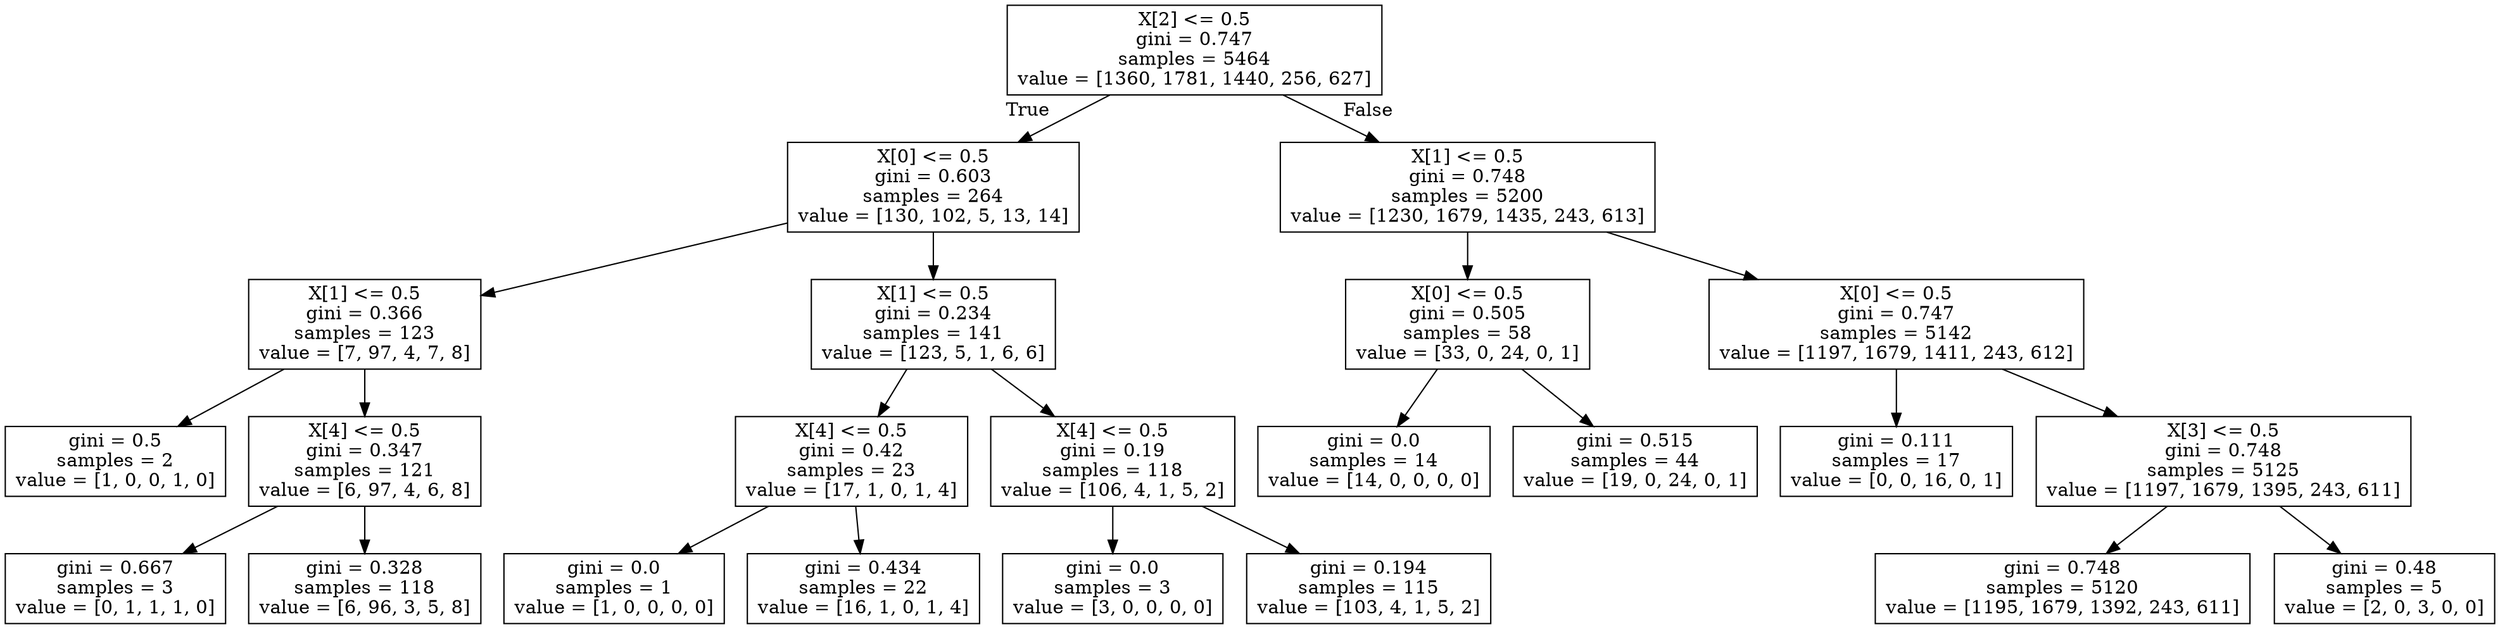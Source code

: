 digraph Tree {
node [shape=box] ;
0 [label="X[2] <= 0.5\ngini = 0.747\nsamples = 5464\nvalue = [1360, 1781, 1440, 256, 627]"] ;
1 [label="X[0] <= 0.5\ngini = 0.603\nsamples = 264\nvalue = [130, 102, 5, 13, 14]"] ;
0 -> 1 [labeldistance=2.5, labelangle=45, headlabel="True"] ;
2 [label="X[1] <= 0.5\ngini = 0.366\nsamples = 123\nvalue = [7, 97, 4, 7, 8]"] ;
1 -> 2 ;
3 [label="gini = 0.5\nsamples = 2\nvalue = [1, 0, 0, 1, 0]"] ;
2 -> 3 ;
4 [label="X[4] <= 0.5\ngini = 0.347\nsamples = 121\nvalue = [6, 97, 4, 6, 8]"] ;
2 -> 4 ;
5 [label="gini = 0.667\nsamples = 3\nvalue = [0, 1, 1, 1, 0]"] ;
4 -> 5 ;
6 [label="gini = 0.328\nsamples = 118\nvalue = [6, 96, 3, 5, 8]"] ;
4 -> 6 ;
7 [label="X[1] <= 0.5\ngini = 0.234\nsamples = 141\nvalue = [123, 5, 1, 6, 6]"] ;
1 -> 7 ;
8 [label="X[4] <= 0.5\ngini = 0.42\nsamples = 23\nvalue = [17, 1, 0, 1, 4]"] ;
7 -> 8 ;
9 [label="gini = 0.0\nsamples = 1\nvalue = [1, 0, 0, 0, 0]"] ;
8 -> 9 ;
10 [label="gini = 0.434\nsamples = 22\nvalue = [16, 1, 0, 1, 4]"] ;
8 -> 10 ;
11 [label="X[4] <= 0.5\ngini = 0.19\nsamples = 118\nvalue = [106, 4, 1, 5, 2]"] ;
7 -> 11 ;
12 [label="gini = 0.0\nsamples = 3\nvalue = [3, 0, 0, 0, 0]"] ;
11 -> 12 ;
13 [label="gini = 0.194\nsamples = 115\nvalue = [103, 4, 1, 5, 2]"] ;
11 -> 13 ;
14 [label="X[1] <= 0.5\ngini = 0.748\nsamples = 5200\nvalue = [1230, 1679, 1435, 243, 613]"] ;
0 -> 14 [labeldistance=2.5, labelangle=-45, headlabel="False"] ;
15 [label="X[0] <= 0.5\ngini = 0.505\nsamples = 58\nvalue = [33, 0, 24, 0, 1]"] ;
14 -> 15 ;
16 [label="gini = 0.0\nsamples = 14\nvalue = [14, 0, 0, 0, 0]"] ;
15 -> 16 ;
17 [label="gini = 0.515\nsamples = 44\nvalue = [19, 0, 24, 0, 1]"] ;
15 -> 17 ;
18 [label="X[0] <= 0.5\ngini = 0.747\nsamples = 5142\nvalue = [1197, 1679, 1411, 243, 612]"] ;
14 -> 18 ;
19 [label="gini = 0.111\nsamples = 17\nvalue = [0, 0, 16, 0, 1]"] ;
18 -> 19 ;
20 [label="X[3] <= 0.5\ngini = 0.748\nsamples = 5125\nvalue = [1197, 1679, 1395, 243, 611]"] ;
18 -> 20 ;
21 [label="gini = 0.748\nsamples = 5120\nvalue = [1195, 1679, 1392, 243, 611]"] ;
20 -> 21 ;
22 [label="gini = 0.48\nsamples = 5\nvalue = [2, 0, 3, 0, 0]"] ;
20 -> 22 ;
}